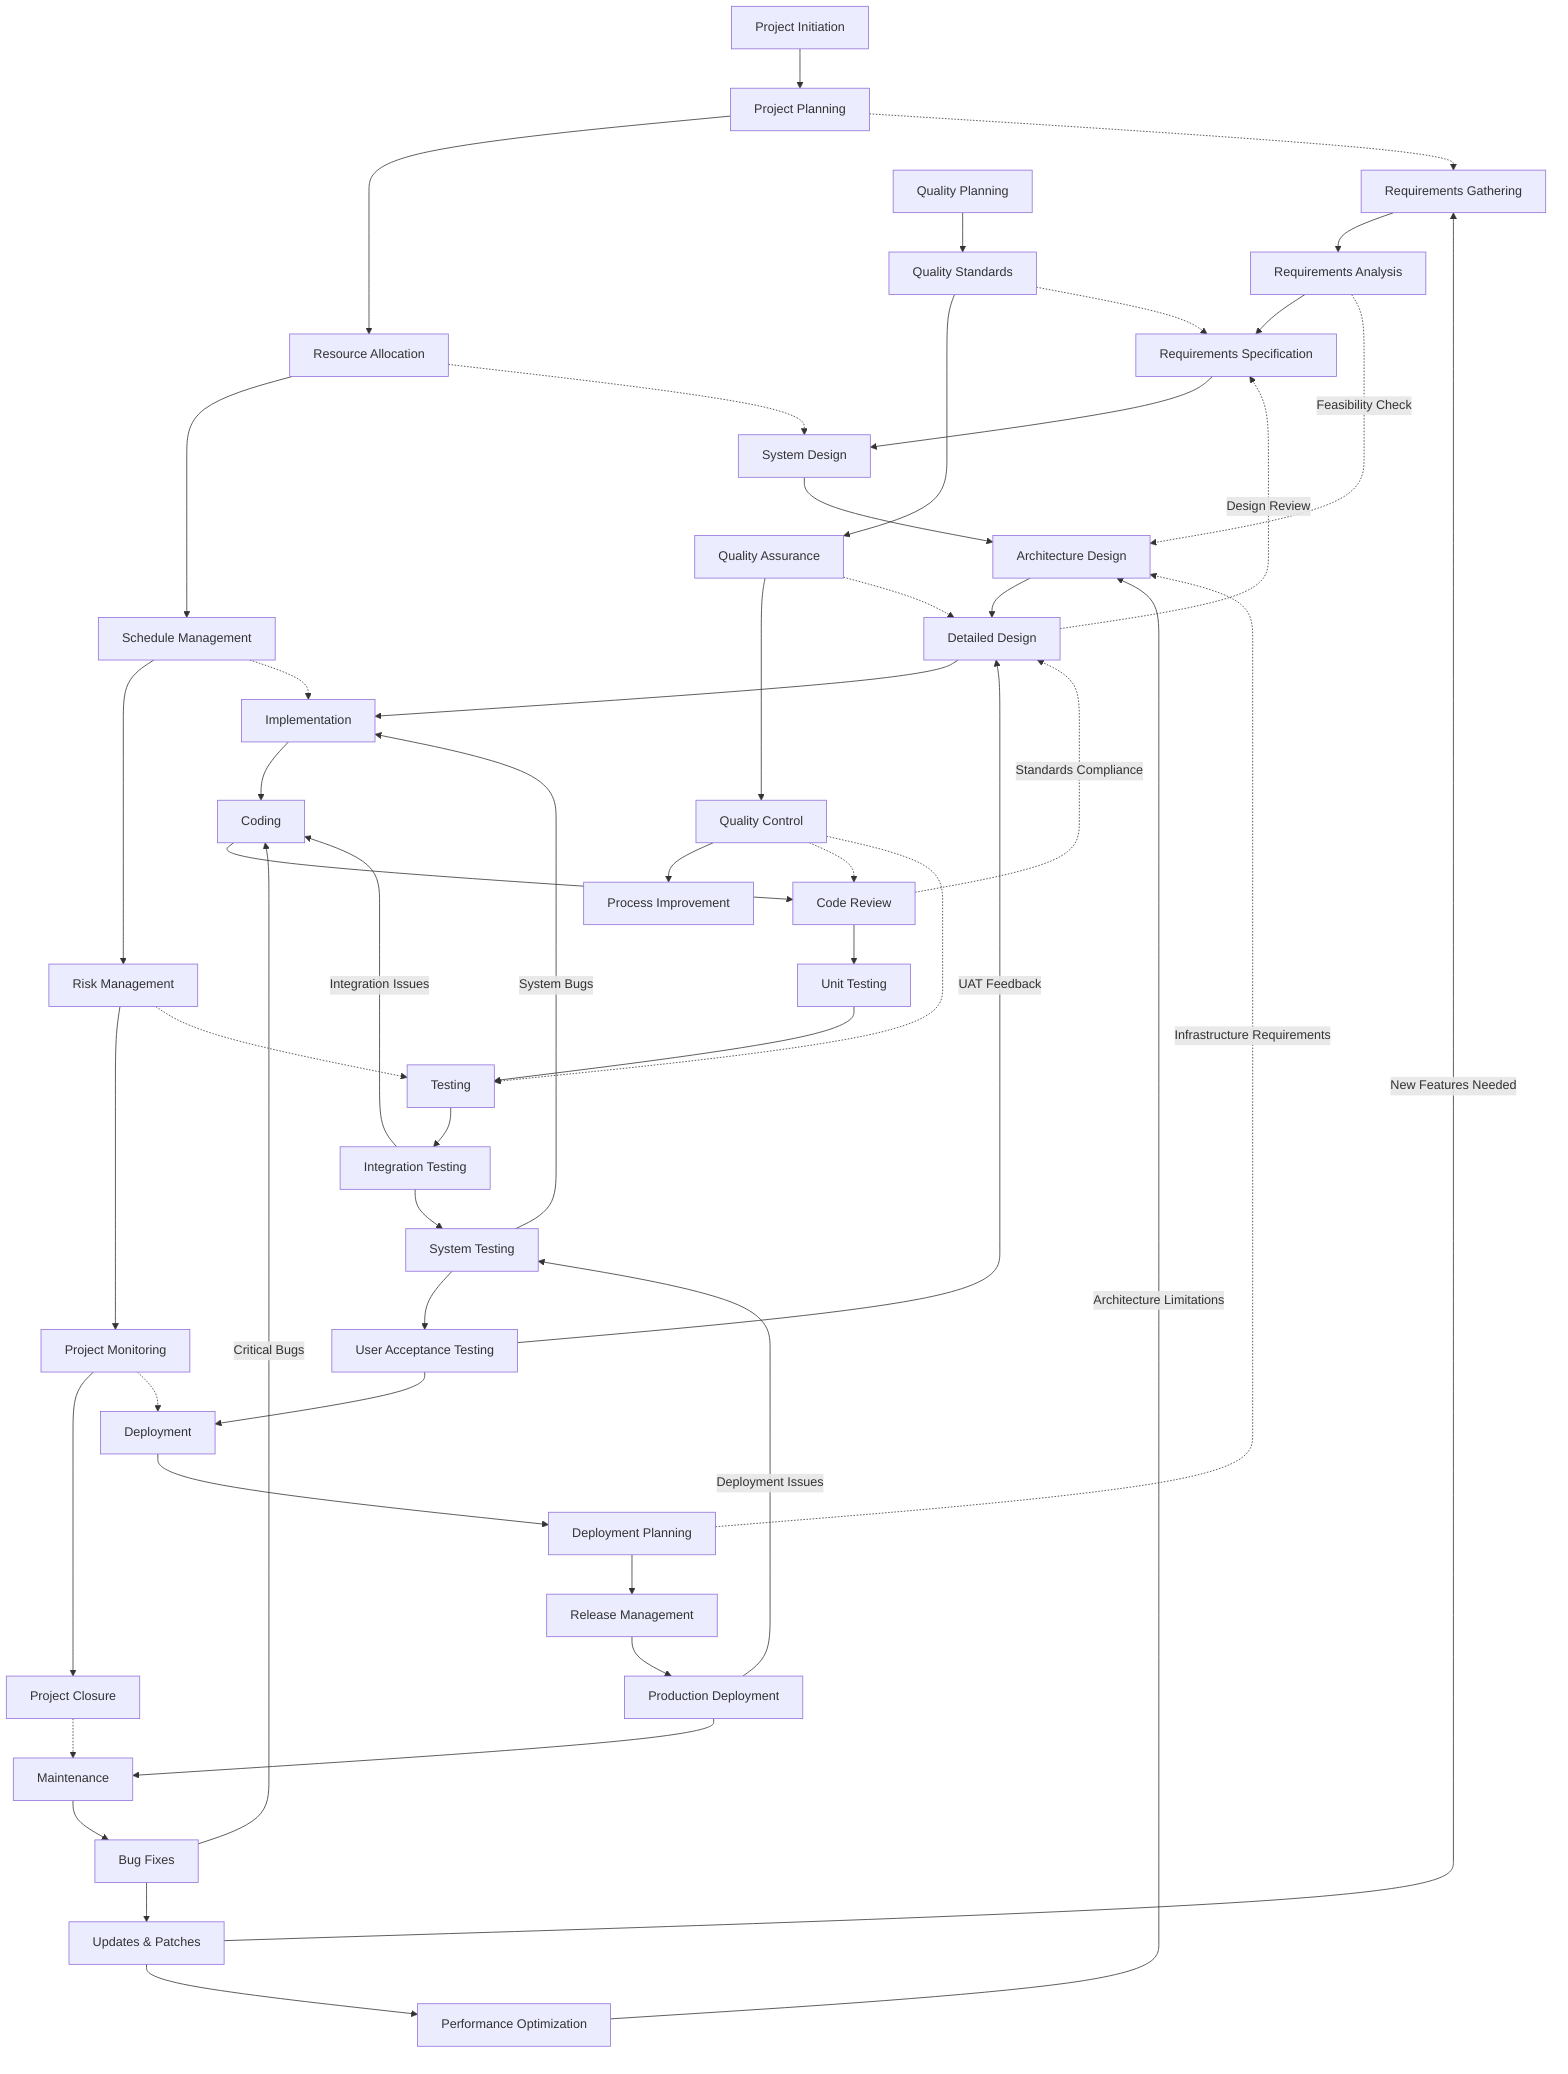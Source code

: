 flowchart TD
A[Requirements Gathering] --> A1[Requirements Analysis]
A1 --> A2[Requirements Specification]
A2 --> B[System Design]
B --> B1[Architecture Design]
B1 --> B2[Detailed Design]
B2 --> C[Implementation]
C --> C1[Coding]
C1 --> C2[Code Review]
C2 --> C3[Unit Testing]
C3 --> D[Testing]
D --> D1[Integration Testing]
D1 --> D2[System Testing]
D2 --> D3[User Acceptance Testing]
D3 --> E[Deployment]
E --> E1[Deployment Planning]
E1 --> E2[Release Management]
E2 --> E3[Production Deployment]
E3 --> F[Maintenance]
F --> F1[Bug Fixes]
F1 --> F2[Updates & Patches]
F2 --> F3[Performance Optimization]
D1 -->|Integration Issues| C1
D2 -->|System Bugs| C
D3 -->|UAT Feedback| B2
E3 -->|Deployment Issues| D2
F1 -->|Critical Bugs| C1
F2 -->|New Features Needed| A
F3 -->|Architecture Limitations| B1
A1 -.->|Feasibility Check| B1
B2 -.->|Design Review| A2
C2 -.->|Standards Compliance| B2
E1 -.->|Infrastructure Requirements| B1
PM[Project Initiation] --> PM1[Project Planning]
PM1 --> PM2[Resource Allocation]
PM2 --> PM3[Schedule Management]
PM3 --> PM4[Risk Management]
PM4 --> PM5[Project Monitoring]
PM5 --> PM6[Project Closure]
PM1 -.-> A
PM2 -.-> B
PM3 -.-> C
PM4 -.-> D
PM5 -.-> E
PM6 -.-> F
QA[Quality Planning] --> QA1[Quality Standards]
QA1 --> QA2[Quality Assurance]
QA2 --> QA3[Quality Control]
QA3 --> QA4[Process Improvement]
QA1 -.-> A2
QA2 -.-> B2
QA3 -.-> C2
QA3 -.-> D